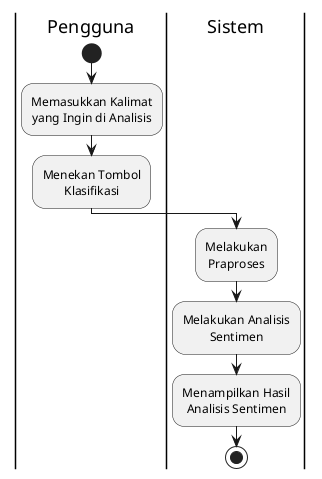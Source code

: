 @startuml
skinparam DefaultTextAlignment center
|Pengguna|
start
:Memasukkan Kalimat\nyang Ingin di Analisis;
:Menekan Tombol\nKlasifikasi;
|Sistem|
:Melakukan\nPraproses;
:Melakukan Analisis\nSentimen;
:Menampilkan Hasil\nAnalisis Sentimen;
stop

@enduml